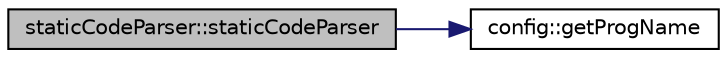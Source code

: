 digraph G
{
  edge [fontname="Helvetica",fontsize="10",labelfontname="Helvetica",labelfontsize="10"];
  node [fontname="Helvetica",fontsize="10",shape=record];
  rankdir=LR;
  Node1 [label="staticCodeParser::staticCodeParser",height=0.2,width=0.4,color="black", fillcolor="grey75", style="filled" fontcolor="black"];
  Node1 -> Node2 [color="midnightblue",fontsize="10",style="solid",fontname="Helvetica"];
  Node2 [label="config::getProgName",height=0.2,width=0.4,color="black", fillcolor="white", style="filled",URL="$classconfig.html#a9530da432f14dc0e96f794e13475e4be"];
}

